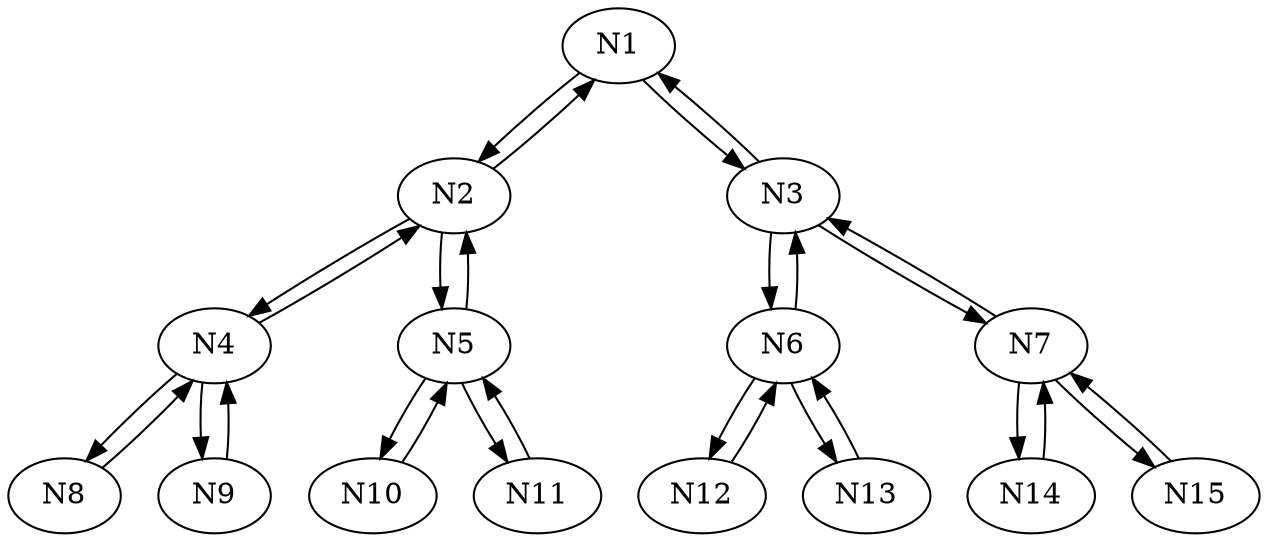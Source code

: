 digraph "test" {
"N1" -> "N2";
"N2" -> "N1";

"N1" -> "N3";
"N3" -> "N1";

"N2" -> "N4";
"N4" -> "N2";

"N2" -> "N5";
"N5" -> "N2";

"N3" -> "N6";
"N6" -> "N3";

"N3" -> "N7";
"N7" -> "N3";

"N4" -> "N8";
"N8" -> "N4";

"N4" -> "N9";
"N9" -> "N4";

"N5" -> "N10";
"N10" -> "N5";

"N5" -> "N11";
"N11" -> "N5";

"N6" -> "N12";
"N12" -> "N6";

"N6" -> "N13";
"N13" -> "N6";

"N7" -> "N14";
"N14" -> "N7";

"N7" -> "N15";
"N15" -> "N7";

}
